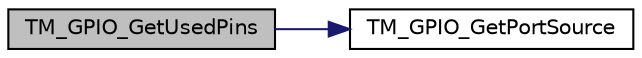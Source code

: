 digraph "TM_GPIO_GetUsedPins"
{
  edge [fontname="Helvetica",fontsize="10",labelfontname="Helvetica",labelfontsize="10"];
  node [fontname="Helvetica",fontsize="10",shape=record];
  rankdir="LR";
  Node6 [label="TM_GPIO_GetUsedPins",height=0.2,width=0.4,color="black", fillcolor="grey75", style="filled", fontcolor="black"];
  Node6 -> Node7 [color="midnightblue",fontsize="10",style="solid",fontname="Helvetica"];
  Node7 [label="TM_GPIO_GetPortSource",height=0.2,width=0.4,color="black", fillcolor="white", style="filled",URL="$tm__stm32__gpio_8c.html#aa5a2f30f33cc19408daeb5db3b7cb59c"];
}
